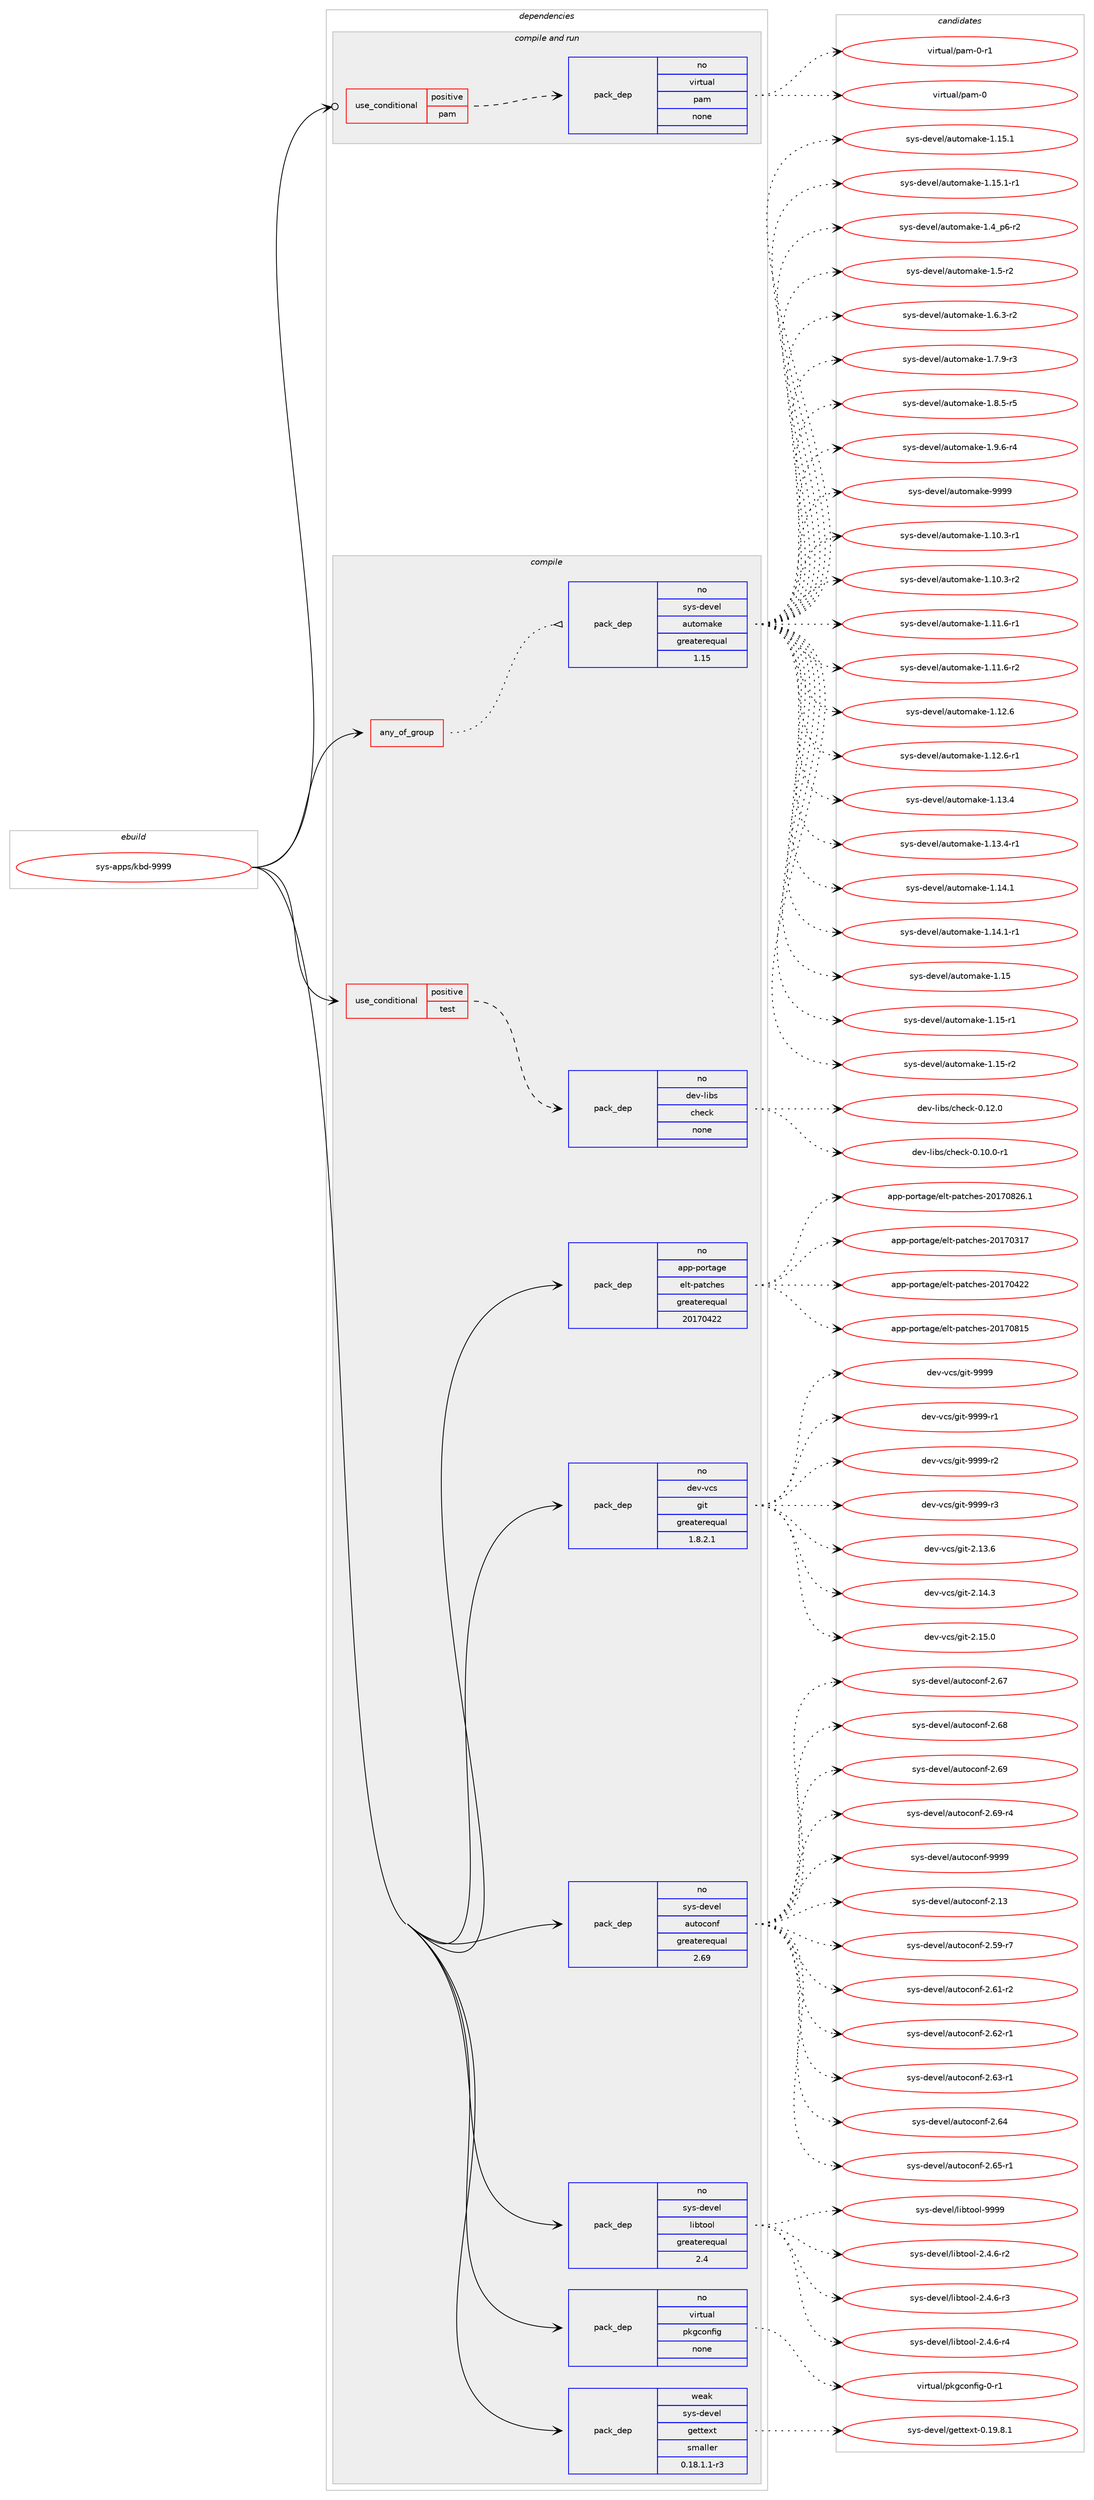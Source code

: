 digraph prolog {

# *************
# Graph options
# *************

newrank=true;
concentrate=true;
compound=true;
graph [rankdir=LR,fontname=Helvetica,fontsize=10,ranksep=1.5];#, ranksep=2.5, nodesep=0.2];
edge  [arrowhead=vee];
node  [fontname=Helvetica,fontsize=10];

# **********
# The ebuild
# **********

subgraph cluster_leftcol {
color=gray;
rank=same;
label=<<i>ebuild</i>>;
id [label="sys-apps/kbd-9999", color=red, width=4, href="../sys-apps/kbd-9999.svg"];
}

# ****************
# The dependencies
# ****************

subgraph cluster_midcol {
color=gray;
label=<<i>dependencies</i>>;
subgraph cluster_compile {
fillcolor="#eeeeee";
style=filled;
label=<<i>compile</i>>;
subgraph any7852 {
dependency470070 [label=<<TABLE BORDER="0" CELLBORDER="1" CELLSPACING="0" CELLPADDING="4"><TR><TD CELLPADDING="10">any_of_group</TD></TR></TABLE>>, shape=none, color=red];subgraph pack348781 {
dependency470071 [label=<<TABLE BORDER="0" CELLBORDER="1" CELLSPACING="0" CELLPADDING="4" WIDTH="220"><TR><TD ROWSPAN="6" CELLPADDING="30">pack_dep</TD></TR><TR><TD WIDTH="110">no</TD></TR><TR><TD>sys-devel</TD></TR><TR><TD>automake</TD></TR><TR><TD>greaterequal</TD></TR><TR><TD>1.15</TD></TR></TABLE>>, shape=none, color=blue];
}
dependency470070:e -> dependency470071:w [weight=20,style="dotted",arrowhead="oinv"];
}
id:e -> dependency470070:w [weight=20,style="solid",arrowhead="vee"];
subgraph cond113182 {
dependency470072 [label=<<TABLE BORDER="0" CELLBORDER="1" CELLSPACING="0" CELLPADDING="4"><TR><TD ROWSPAN="3" CELLPADDING="10">use_conditional</TD></TR><TR><TD>positive</TD></TR><TR><TD>test</TD></TR></TABLE>>, shape=none, color=red];
subgraph pack348782 {
dependency470073 [label=<<TABLE BORDER="0" CELLBORDER="1" CELLSPACING="0" CELLPADDING="4" WIDTH="220"><TR><TD ROWSPAN="6" CELLPADDING="30">pack_dep</TD></TR><TR><TD WIDTH="110">no</TD></TR><TR><TD>dev-libs</TD></TR><TR><TD>check</TD></TR><TR><TD>none</TD></TR><TR><TD></TD></TR></TABLE>>, shape=none, color=blue];
}
dependency470072:e -> dependency470073:w [weight=20,style="dashed",arrowhead="vee"];
}
id:e -> dependency470072:w [weight=20,style="solid",arrowhead="vee"];
subgraph pack348783 {
dependency470074 [label=<<TABLE BORDER="0" CELLBORDER="1" CELLSPACING="0" CELLPADDING="4" WIDTH="220"><TR><TD ROWSPAN="6" CELLPADDING="30">pack_dep</TD></TR><TR><TD WIDTH="110">no</TD></TR><TR><TD>app-portage</TD></TR><TR><TD>elt-patches</TD></TR><TR><TD>greaterequal</TD></TR><TR><TD>20170422</TD></TR></TABLE>>, shape=none, color=blue];
}
id:e -> dependency470074:w [weight=20,style="solid",arrowhead="vee"];
subgraph pack348784 {
dependency470075 [label=<<TABLE BORDER="0" CELLBORDER="1" CELLSPACING="0" CELLPADDING="4" WIDTH="220"><TR><TD ROWSPAN="6" CELLPADDING="30">pack_dep</TD></TR><TR><TD WIDTH="110">no</TD></TR><TR><TD>dev-vcs</TD></TR><TR><TD>git</TD></TR><TR><TD>greaterequal</TD></TR><TR><TD>1.8.2.1</TD></TR></TABLE>>, shape=none, color=blue];
}
id:e -> dependency470075:w [weight=20,style="solid",arrowhead="vee"];
subgraph pack348785 {
dependency470076 [label=<<TABLE BORDER="0" CELLBORDER="1" CELLSPACING="0" CELLPADDING="4" WIDTH="220"><TR><TD ROWSPAN="6" CELLPADDING="30">pack_dep</TD></TR><TR><TD WIDTH="110">no</TD></TR><TR><TD>sys-devel</TD></TR><TR><TD>autoconf</TD></TR><TR><TD>greaterequal</TD></TR><TR><TD>2.69</TD></TR></TABLE>>, shape=none, color=blue];
}
id:e -> dependency470076:w [weight=20,style="solid",arrowhead="vee"];
subgraph pack348786 {
dependency470077 [label=<<TABLE BORDER="0" CELLBORDER="1" CELLSPACING="0" CELLPADDING="4" WIDTH="220"><TR><TD ROWSPAN="6" CELLPADDING="30">pack_dep</TD></TR><TR><TD WIDTH="110">no</TD></TR><TR><TD>sys-devel</TD></TR><TR><TD>libtool</TD></TR><TR><TD>greaterequal</TD></TR><TR><TD>2.4</TD></TR></TABLE>>, shape=none, color=blue];
}
id:e -> dependency470077:w [weight=20,style="solid",arrowhead="vee"];
subgraph pack348787 {
dependency470078 [label=<<TABLE BORDER="0" CELLBORDER="1" CELLSPACING="0" CELLPADDING="4" WIDTH="220"><TR><TD ROWSPAN="6" CELLPADDING="30">pack_dep</TD></TR><TR><TD WIDTH="110">no</TD></TR><TR><TD>virtual</TD></TR><TR><TD>pkgconfig</TD></TR><TR><TD>none</TD></TR><TR><TD></TD></TR></TABLE>>, shape=none, color=blue];
}
id:e -> dependency470078:w [weight=20,style="solid",arrowhead="vee"];
subgraph pack348788 {
dependency470079 [label=<<TABLE BORDER="0" CELLBORDER="1" CELLSPACING="0" CELLPADDING="4" WIDTH="220"><TR><TD ROWSPAN="6" CELLPADDING="30">pack_dep</TD></TR><TR><TD WIDTH="110">weak</TD></TR><TR><TD>sys-devel</TD></TR><TR><TD>gettext</TD></TR><TR><TD>smaller</TD></TR><TR><TD>0.18.1.1-r3</TD></TR></TABLE>>, shape=none, color=blue];
}
id:e -> dependency470079:w [weight=20,style="solid",arrowhead="vee"];
}
subgraph cluster_compileandrun {
fillcolor="#eeeeee";
style=filled;
label=<<i>compile and run</i>>;
subgraph cond113183 {
dependency470080 [label=<<TABLE BORDER="0" CELLBORDER="1" CELLSPACING="0" CELLPADDING="4"><TR><TD ROWSPAN="3" CELLPADDING="10">use_conditional</TD></TR><TR><TD>positive</TD></TR><TR><TD>pam</TD></TR></TABLE>>, shape=none, color=red];
subgraph pack348789 {
dependency470081 [label=<<TABLE BORDER="0" CELLBORDER="1" CELLSPACING="0" CELLPADDING="4" WIDTH="220"><TR><TD ROWSPAN="6" CELLPADDING="30">pack_dep</TD></TR><TR><TD WIDTH="110">no</TD></TR><TR><TD>virtual</TD></TR><TR><TD>pam</TD></TR><TR><TD>none</TD></TR><TR><TD></TD></TR></TABLE>>, shape=none, color=blue];
}
dependency470080:e -> dependency470081:w [weight=20,style="dashed",arrowhead="vee"];
}
id:e -> dependency470080:w [weight=20,style="solid",arrowhead="odotvee"];
}
subgraph cluster_run {
fillcolor="#eeeeee";
style=filled;
label=<<i>run</i>>;
}
}

# **************
# The candidates
# **************

subgraph cluster_choices {
rank=same;
color=gray;
label=<<i>candidates</i>>;

subgraph choice348781 {
color=black;
nodesep=1;
choice11512111545100101118101108479711711611110997107101454946494846514511449 [label="sys-devel/automake-1.10.3-r1", color=red, width=4,href="../sys-devel/automake-1.10.3-r1.svg"];
choice11512111545100101118101108479711711611110997107101454946494846514511450 [label="sys-devel/automake-1.10.3-r2", color=red, width=4,href="../sys-devel/automake-1.10.3-r2.svg"];
choice11512111545100101118101108479711711611110997107101454946494946544511449 [label="sys-devel/automake-1.11.6-r1", color=red, width=4,href="../sys-devel/automake-1.11.6-r1.svg"];
choice11512111545100101118101108479711711611110997107101454946494946544511450 [label="sys-devel/automake-1.11.6-r2", color=red, width=4,href="../sys-devel/automake-1.11.6-r2.svg"];
choice1151211154510010111810110847971171161111099710710145494649504654 [label="sys-devel/automake-1.12.6", color=red, width=4,href="../sys-devel/automake-1.12.6.svg"];
choice11512111545100101118101108479711711611110997107101454946495046544511449 [label="sys-devel/automake-1.12.6-r1", color=red, width=4,href="../sys-devel/automake-1.12.6-r1.svg"];
choice1151211154510010111810110847971171161111099710710145494649514652 [label="sys-devel/automake-1.13.4", color=red, width=4,href="../sys-devel/automake-1.13.4.svg"];
choice11512111545100101118101108479711711611110997107101454946495146524511449 [label="sys-devel/automake-1.13.4-r1", color=red, width=4,href="../sys-devel/automake-1.13.4-r1.svg"];
choice1151211154510010111810110847971171161111099710710145494649524649 [label="sys-devel/automake-1.14.1", color=red, width=4,href="../sys-devel/automake-1.14.1.svg"];
choice11512111545100101118101108479711711611110997107101454946495246494511449 [label="sys-devel/automake-1.14.1-r1", color=red, width=4,href="../sys-devel/automake-1.14.1-r1.svg"];
choice115121115451001011181011084797117116111109971071014549464953 [label="sys-devel/automake-1.15", color=red, width=4,href="../sys-devel/automake-1.15.svg"];
choice1151211154510010111810110847971171161111099710710145494649534511449 [label="sys-devel/automake-1.15-r1", color=red, width=4,href="../sys-devel/automake-1.15-r1.svg"];
choice1151211154510010111810110847971171161111099710710145494649534511450 [label="sys-devel/automake-1.15-r2", color=red, width=4,href="../sys-devel/automake-1.15-r2.svg"];
choice1151211154510010111810110847971171161111099710710145494649534649 [label="sys-devel/automake-1.15.1", color=red, width=4,href="../sys-devel/automake-1.15.1.svg"];
choice11512111545100101118101108479711711611110997107101454946495346494511449 [label="sys-devel/automake-1.15.1-r1", color=red, width=4,href="../sys-devel/automake-1.15.1-r1.svg"];
choice115121115451001011181011084797117116111109971071014549465295112544511450 [label="sys-devel/automake-1.4_p6-r2", color=red, width=4,href="../sys-devel/automake-1.4_p6-r2.svg"];
choice11512111545100101118101108479711711611110997107101454946534511450 [label="sys-devel/automake-1.5-r2", color=red, width=4,href="../sys-devel/automake-1.5-r2.svg"];
choice115121115451001011181011084797117116111109971071014549465446514511450 [label="sys-devel/automake-1.6.3-r2", color=red, width=4,href="../sys-devel/automake-1.6.3-r2.svg"];
choice115121115451001011181011084797117116111109971071014549465546574511451 [label="sys-devel/automake-1.7.9-r3", color=red, width=4,href="../sys-devel/automake-1.7.9-r3.svg"];
choice115121115451001011181011084797117116111109971071014549465646534511453 [label="sys-devel/automake-1.8.5-r5", color=red, width=4,href="../sys-devel/automake-1.8.5-r5.svg"];
choice115121115451001011181011084797117116111109971071014549465746544511452 [label="sys-devel/automake-1.9.6-r4", color=red, width=4,href="../sys-devel/automake-1.9.6-r4.svg"];
choice115121115451001011181011084797117116111109971071014557575757 [label="sys-devel/automake-9999", color=red, width=4,href="../sys-devel/automake-9999.svg"];
dependency470071:e -> choice11512111545100101118101108479711711611110997107101454946494846514511449:w [style=dotted,weight="100"];
dependency470071:e -> choice11512111545100101118101108479711711611110997107101454946494846514511450:w [style=dotted,weight="100"];
dependency470071:e -> choice11512111545100101118101108479711711611110997107101454946494946544511449:w [style=dotted,weight="100"];
dependency470071:e -> choice11512111545100101118101108479711711611110997107101454946494946544511450:w [style=dotted,weight="100"];
dependency470071:e -> choice1151211154510010111810110847971171161111099710710145494649504654:w [style=dotted,weight="100"];
dependency470071:e -> choice11512111545100101118101108479711711611110997107101454946495046544511449:w [style=dotted,weight="100"];
dependency470071:e -> choice1151211154510010111810110847971171161111099710710145494649514652:w [style=dotted,weight="100"];
dependency470071:e -> choice11512111545100101118101108479711711611110997107101454946495146524511449:w [style=dotted,weight="100"];
dependency470071:e -> choice1151211154510010111810110847971171161111099710710145494649524649:w [style=dotted,weight="100"];
dependency470071:e -> choice11512111545100101118101108479711711611110997107101454946495246494511449:w [style=dotted,weight="100"];
dependency470071:e -> choice115121115451001011181011084797117116111109971071014549464953:w [style=dotted,weight="100"];
dependency470071:e -> choice1151211154510010111810110847971171161111099710710145494649534511449:w [style=dotted,weight="100"];
dependency470071:e -> choice1151211154510010111810110847971171161111099710710145494649534511450:w [style=dotted,weight="100"];
dependency470071:e -> choice1151211154510010111810110847971171161111099710710145494649534649:w [style=dotted,weight="100"];
dependency470071:e -> choice11512111545100101118101108479711711611110997107101454946495346494511449:w [style=dotted,weight="100"];
dependency470071:e -> choice115121115451001011181011084797117116111109971071014549465295112544511450:w [style=dotted,weight="100"];
dependency470071:e -> choice11512111545100101118101108479711711611110997107101454946534511450:w [style=dotted,weight="100"];
dependency470071:e -> choice115121115451001011181011084797117116111109971071014549465446514511450:w [style=dotted,weight="100"];
dependency470071:e -> choice115121115451001011181011084797117116111109971071014549465546574511451:w [style=dotted,weight="100"];
dependency470071:e -> choice115121115451001011181011084797117116111109971071014549465646534511453:w [style=dotted,weight="100"];
dependency470071:e -> choice115121115451001011181011084797117116111109971071014549465746544511452:w [style=dotted,weight="100"];
dependency470071:e -> choice115121115451001011181011084797117116111109971071014557575757:w [style=dotted,weight="100"];
}
subgraph choice348782 {
color=black;
nodesep=1;
choice1001011184510810598115479910410199107454846494846484511449 [label="dev-libs/check-0.10.0-r1", color=red, width=4,href="../dev-libs/check-0.10.0-r1.svg"];
choice100101118451081059811547991041019910745484649504648 [label="dev-libs/check-0.12.0", color=red, width=4,href="../dev-libs/check-0.12.0.svg"];
dependency470073:e -> choice1001011184510810598115479910410199107454846494846484511449:w [style=dotted,weight="100"];
dependency470073:e -> choice100101118451081059811547991041019910745484649504648:w [style=dotted,weight="100"];
}
subgraph choice348783 {
color=black;
nodesep=1;
choice97112112451121111141169710310147101108116451129711699104101115455048495548514955 [label="app-portage/elt-patches-20170317", color=red, width=4,href="../app-portage/elt-patches-20170317.svg"];
choice97112112451121111141169710310147101108116451129711699104101115455048495548525050 [label="app-portage/elt-patches-20170422", color=red, width=4,href="../app-portage/elt-patches-20170422.svg"];
choice97112112451121111141169710310147101108116451129711699104101115455048495548564953 [label="app-portage/elt-patches-20170815", color=red, width=4,href="../app-portage/elt-patches-20170815.svg"];
choice971121124511211111411697103101471011081164511297116991041011154550484955485650544649 [label="app-portage/elt-patches-20170826.1", color=red, width=4,href="../app-portage/elt-patches-20170826.1.svg"];
dependency470074:e -> choice97112112451121111141169710310147101108116451129711699104101115455048495548514955:w [style=dotted,weight="100"];
dependency470074:e -> choice97112112451121111141169710310147101108116451129711699104101115455048495548525050:w [style=dotted,weight="100"];
dependency470074:e -> choice97112112451121111141169710310147101108116451129711699104101115455048495548564953:w [style=dotted,weight="100"];
dependency470074:e -> choice971121124511211111411697103101471011081164511297116991041011154550484955485650544649:w [style=dotted,weight="100"];
}
subgraph choice348784 {
color=black;
nodesep=1;
choice10010111845118991154710310511645504649514654 [label="dev-vcs/git-2.13.6", color=red, width=4,href="../dev-vcs/git-2.13.6.svg"];
choice10010111845118991154710310511645504649524651 [label="dev-vcs/git-2.14.3", color=red, width=4,href="../dev-vcs/git-2.14.3.svg"];
choice10010111845118991154710310511645504649534648 [label="dev-vcs/git-2.15.0", color=red, width=4,href="../dev-vcs/git-2.15.0.svg"];
choice1001011184511899115471031051164557575757 [label="dev-vcs/git-9999", color=red, width=4,href="../dev-vcs/git-9999.svg"];
choice10010111845118991154710310511645575757574511449 [label="dev-vcs/git-9999-r1", color=red, width=4,href="../dev-vcs/git-9999-r1.svg"];
choice10010111845118991154710310511645575757574511450 [label="dev-vcs/git-9999-r2", color=red, width=4,href="../dev-vcs/git-9999-r2.svg"];
choice10010111845118991154710310511645575757574511451 [label="dev-vcs/git-9999-r3", color=red, width=4,href="../dev-vcs/git-9999-r3.svg"];
dependency470075:e -> choice10010111845118991154710310511645504649514654:w [style=dotted,weight="100"];
dependency470075:e -> choice10010111845118991154710310511645504649524651:w [style=dotted,weight="100"];
dependency470075:e -> choice10010111845118991154710310511645504649534648:w [style=dotted,weight="100"];
dependency470075:e -> choice1001011184511899115471031051164557575757:w [style=dotted,weight="100"];
dependency470075:e -> choice10010111845118991154710310511645575757574511449:w [style=dotted,weight="100"];
dependency470075:e -> choice10010111845118991154710310511645575757574511450:w [style=dotted,weight="100"];
dependency470075:e -> choice10010111845118991154710310511645575757574511451:w [style=dotted,weight="100"];
}
subgraph choice348785 {
color=black;
nodesep=1;
choice115121115451001011181011084797117116111991111101024550464951 [label="sys-devel/autoconf-2.13", color=red, width=4,href="../sys-devel/autoconf-2.13.svg"];
choice1151211154510010111810110847971171161119911111010245504653574511455 [label="sys-devel/autoconf-2.59-r7", color=red, width=4,href="../sys-devel/autoconf-2.59-r7.svg"];
choice1151211154510010111810110847971171161119911111010245504654494511450 [label="sys-devel/autoconf-2.61-r2", color=red, width=4,href="../sys-devel/autoconf-2.61-r2.svg"];
choice1151211154510010111810110847971171161119911111010245504654504511449 [label="sys-devel/autoconf-2.62-r1", color=red, width=4,href="../sys-devel/autoconf-2.62-r1.svg"];
choice1151211154510010111810110847971171161119911111010245504654514511449 [label="sys-devel/autoconf-2.63-r1", color=red, width=4,href="../sys-devel/autoconf-2.63-r1.svg"];
choice115121115451001011181011084797117116111991111101024550465452 [label="sys-devel/autoconf-2.64", color=red, width=4,href="../sys-devel/autoconf-2.64.svg"];
choice1151211154510010111810110847971171161119911111010245504654534511449 [label="sys-devel/autoconf-2.65-r1", color=red, width=4,href="../sys-devel/autoconf-2.65-r1.svg"];
choice115121115451001011181011084797117116111991111101024550465455 [label="sys-devel/autoconf-2.67", color=red, width=4,href="../sys-devel/autoconf-2.67.svg"];
choice115121115451001011181011084797117116111991111101024550465456 [label="sys-devel/autoconf-2.68", color=red, width=4,href="../sys-devel/autoconf-2.68.svg"];
choice115121115451001011181011084797117116111991111101024550465457 [label="sys-devel/autoconf-2.69", color=red, width=4,href="../sys-devel/autoconf-2.69.svg"];
choice1151211154510010111810110847971171161119911111010245504654574511452 [label="sys-devel/autoconf-2.69-r4", color=red, width=4,href="../sys-devel/autoconf-2.69-r4.svg"];
choice115121115451001011181011084797117116111991111101024557575757 [label="sys-devel/autoconf-9999", color=red, width=4,href="../sys-devel/autoconf-9999.svg"];
dependency470076:e -> choice115121115451001011181011084797117116111991111101024550464951:w [style=dotted,weight="100"];
dependency470076:e -> choice1151211154510010111810110847971171161119911111010245504653574511455:w [style=dotted,weight="100"];
dependency470076:e -> choice1151211154510010111810110847971171161119911111010245504654494511450:w [style=dotted,weight="100"];
dependency470076:e -> choice1151211154510010111810110847971171161119911111010245504654504511449:w [style=dotted,weight="100"];
dependency470076:e -> choice1151211154510010111810110847971171161119911111010245504654514511449:w [style=dotted,weight="100"];
dependency470076:e -> choice115121115451001011181011084797117116111991111101024550465452:w [style=dotted,weight="100"];
dependency470076:e -> choice1151211154510010111810110847971171161119911111010245504654534511449:w [style=dotted,weight="100"];
dependency470076:e -> choice115121115451001011181011084797117116111991111101024550465455:w [style=dotted,weight="100"];
dependency470076:e -> choice115121115451001011181011084797117116111991111101024550465456:w [style=dotted,weight="100"];
dependency470076:e -> choice115121115451001011181011084797117116111991111101024550465457:w [style=dotted,weight="100"];
dependency470076:e -> choice1151211154510010111810110847971171161119911111010245504654574511452:w [style=dotted,weight="100"];
dependency470076:e -> choice115121115451001011181011084797117116111991111101024557575757:w [style=dotted,weight="100"];
}
subgraph choice348786 {
color=black;
nodesep=1;
choice1151211154510010111810110847108105981161111111084550465246544511450 [label="sys-devel/libtool-2.4.6-r2", color=red, width=4,href="../sys-devel/libtool-2.4.6-r2.svg"];
choice1151211154510010111810110847108105981161111111084550465246544511451 [label="sys-devel/libtool-2.4.6-r3", color=red, width=4,href="../sys-devel/libtool-2.4.6-r3.svg"];
choice1151211154510010111810110847108105981161111111084550465246544511452 [label="sys-devel/libtool-2.4.6-r4", color=red, width=4,href="../sys-devel/libtool-2.4.6-r4.svg"];
choice1151211154510010111810110847108105981161111111084557575757 [label="sys-devel/libtool-9999", color=red, width=4,href="../sys-devel/libtool-9999.svg"];
dependency470077:e -> choice1151211154510010111810110847108105981161111111084550465246544511450:w [style=dotted,weight="100"];
dependency470077:e -> choice1151211154510010111810110847108105981161111111084550465246544511451:w [style=dotted,weight="100"];
dependency470077:e -> choice1151211154510010111810110847108105981161111111084550465246544511452:w [style=dotted,weight="100"];
dependency470077:e -> choice1151211154510010111810110847108105981161111111084557575757:w [style=dotted,weight="100"];
}
subgraph choice348787 {
color=black;
nodesep=1;
choice11810511411611797108471121071039911111010210510345484511449 [label="virtual/pkgconfig-0-r1", color=red, width=4,href="../virtual/pkgconfig-0-r1.svg"];
dependency470078:e -> choice11810511411611797108471121071039911111010210510345484511449:w [style=dotted,weight="100"];
}
subgraph choice348788 {
color=black;
nodesep=1;
choice1151211154510010111810110847103101116116101120116454846495746564649 [label="sys-devel/gettext-0.19.8.1", color=red, width=4,href="../sys-devel/gettext-0.19.8.1.svg"];
dependency470079:e -> choice1151211154510010111810110847103101116116101120116454846495746564649:w [style=dotted,weight="100"];
}
subgraph choice348789 {
color=black;
nodesep=1;
choice1181051141161179710847112971094548 [label="virtual/pam-0", color=red, width=4,href="../virtual/pam-0.svg"];
choice11810511411611797108471129710945484511449 [label="virtual/pam-0-r1", color=red, width=4,href="../virtual/pam-0-r1.svg"];
dependency470081:e -> choice1181051141161179710847112971094548:w [style=dotted,weight="100"];
dependency470081:e -> choice11810511411611797108471129710945484511449:w [style=dotted,weight="100"];
}
}

}
